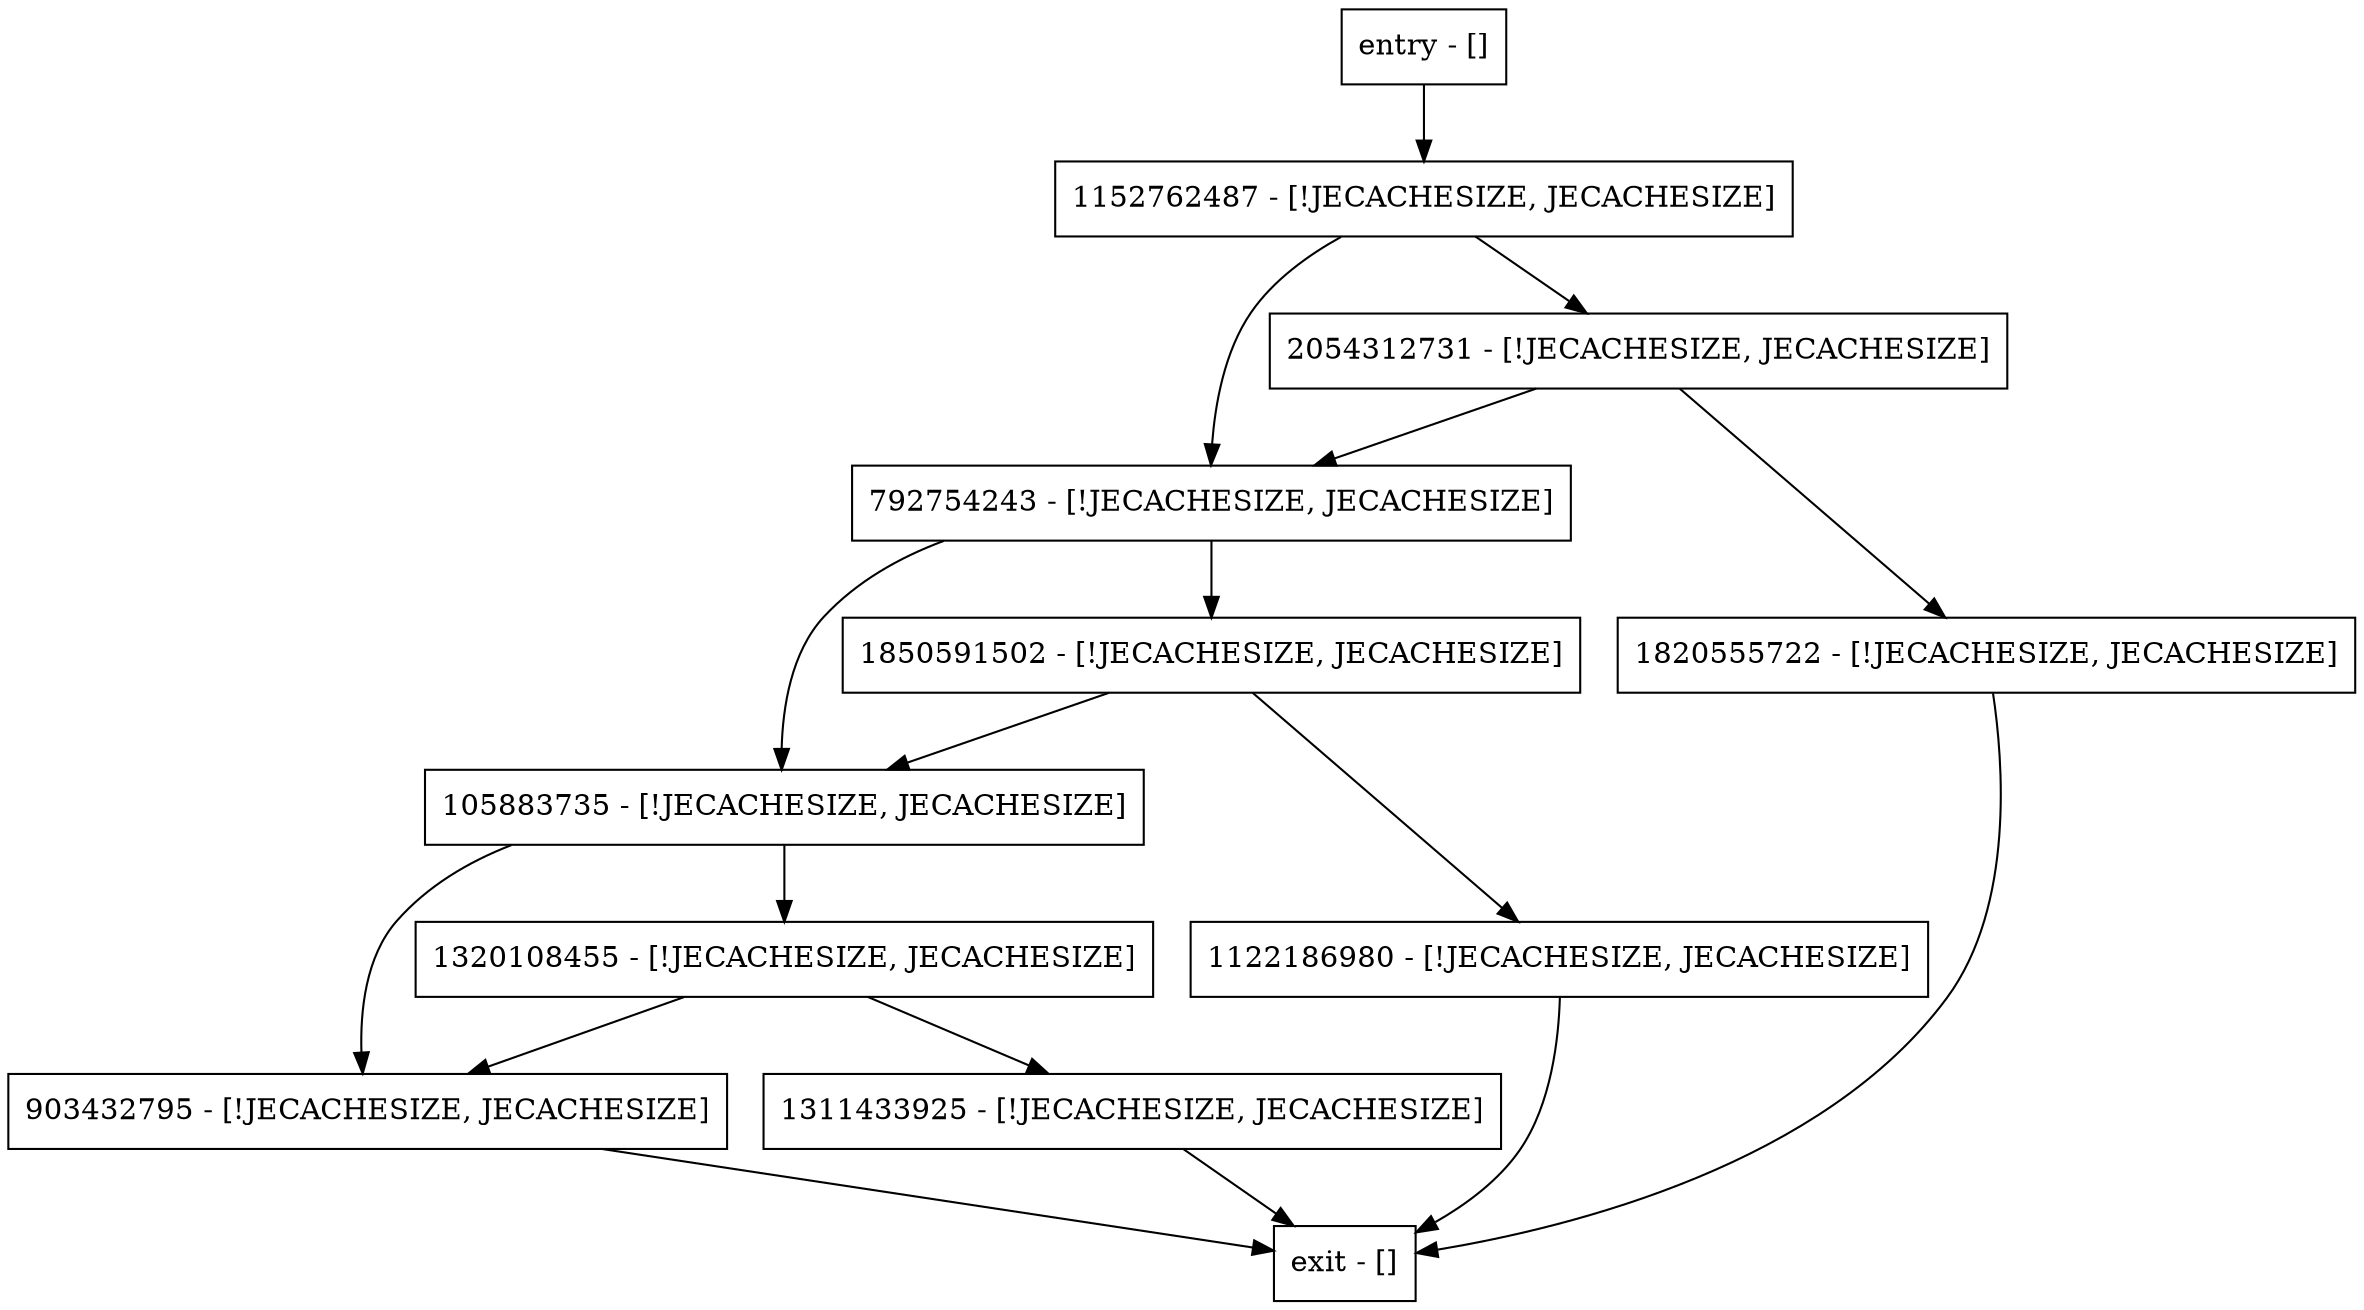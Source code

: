 digraph setOwner {
node [shape=record];
105883735 [label="105883735 - [!JECACHESIZE, JECACHESIZE]"];
1122186980 [label="1122186980 - [!JECACHESIZE, JECACHESIZE]"];
1820555722 [label="1820555722 - [!JECACHESIZE, JECACHESIZE]"];
792754243 [label="792754243 - [!JECACHESIZE, JECACHESIZE]"];
903432795 [label="903432795 - [!JECACHESIZE, JECACHESIZE]"];
1320108455 [label="1320108455 - [!JECACHESIZE, JECACHESIZE]"];
entry [label="entry - []"];
exit [label="exit - []"];
1311433925 [label="1311433925 - [!JECACHESIZE, JECACHESIZE]"];
1152762487 [label="1152762487 - [!JECACHESIZE, JECACHESIZE]"];
1850591502 [label="1850591502 - [!JECACHESIZE, JECACHESIZE]"];
2054312731 [label="2054312731 - [!JECACHESIZE, JECACHESIZE]"];
entry;
exit;
105883735 -> 903432795;
105883735 -> 1320108455;
1122186980 -> exit;
1820555722 -> exit;
792754243 -> 105883735;
792754243 -> 1850591502;
903432795 -> exit;
1320108455 -> 1311433925;
1320108455 -> 903432795;
entry -> 1152762487;
1311433925 -> exit;
1152762487 -> 792754243;
1152762487 -> 2054312731;
1850591502 -> 105883735;
1850591502 -> 1122186980;
2054312731 -> 1820555722;
2054312731 -> 792754243;
}
